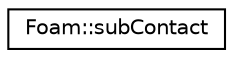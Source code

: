 digraph "Graphical Class Hierarchy"
{
 // LATEX_PDF_SIZE
  edge [fontname="Helvetica",fontsize="10",labelfontname="Helvetica",labelfontsize="10"];
  node [fontname="Helvetica",fontsize="10",shape=record];
  rankdir="LR";
  Node0 [label="Foam::subContact",height=0.2,width=0.4,color="black", fillcolor="white", style="filled",URL="$classFoam_1_1subContact.html",tooltip=" "];
}
